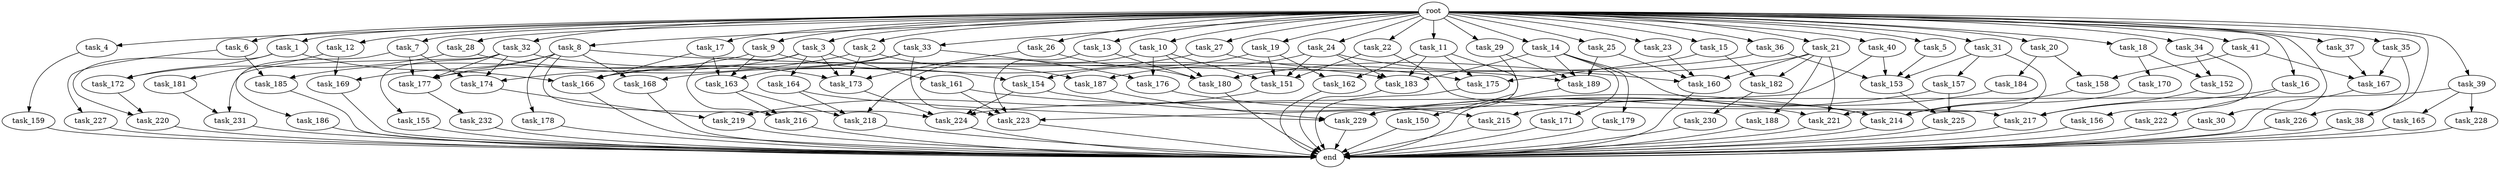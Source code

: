 digraph G {
  root [size="0.000000"];
  task_1 [size="10.240000"];
  task_2 [size="10.240000"];
  task_3 [size="10.240000"];
  task_4 [size="10.240000"];
  task_5 [size="10.240000"];
  task_6 [size="10.240000"];
  task_7 [size="10.240000"];
  task_8 [size="10.240000"];
  task_9 [size="10.240000"];
  task_10 [size="10.240000"];
  task_11 [size="10.240000"];
  task_12 [size="10.240000"];
  task_13 [size="10.240000"];
  task_14 [size="10.240000"];
  task_15 [size="10.240000"];
  task_16 [size="10.240000"];
  task_17 [size="10.240000"];
  task_18 [size="10.240000"];
  task_19 [size="10.240000"];
  task_20 [size="10.240000"];
  task_21 [size="10.240000"];
  task_22 [size="10.240000"];
  task_23 [size="10.240000"];
  task_24 [size="10.240000"];
  task_25 [size="10.240000"];
  task_26 [size="10.240000"];
  task_27 [size="10.240000"];
  task_28 [size="10.240000"];
  task_29 [size="10.240000"];
  task_30 [size="10.240000"];
  task_31 [size="10.240000"];
  task_32 [size="10.240000"];
  task_33 [size="10.240000"];
  task_34 [size="10.240000"];
  task_35 [size="10.240000"];
  task_36 [size="10.240000"];
  task_37 [size="10.240000"];
  task_38 [size="10.240000"];
  task_39 [size="10.240000"];
  task_40 [size="10.240000"];
  task_41 [size="10.240000"];
  task_150 [size="3092376453.120000"];
  task_151 [size="18983755448.320000"];
  task_152 [size="5239860101.120000"];
  task_153 [size="12111807774.719999"];
  task_154 [size="9706626088.960001"];
  task_155 [size="3092376453.120000"];
  task_156 [size="2147483648.000000"];
  task_157 [size="2147483648.000000"];
  task_158 [size="7301444403.200000"];
  task_159 [size="8589934592.000000"];
  task_160 [size="23450521436.160000"];
  task_161 [size="6957847019.520000"];
  task_162 [size="7301444403.200000"];
  task_163 [size="15204184227.840000"];
  task_164 [size="6957847019.520000"];
  task_165 [size="4209067950.080000"];
  task_166 [size="14946486190.080000"];
  task_167 [size="4209067950.080000"];
  task_168 [size="6871947673.600000"];
  task_169 [size="2748779069.440000"];
  task_170 [size="3092376453.120000"];
  task_171 [size="5497558138.880000"];
  task_172 [size="4294967296.000000"];
  task_173 [size="19155554140.160000"];
  task_174 [size="11424613007.360001"];
  task_175 [size="9964324126.719999"];
  task_176 [size="7301444403.200000"];
  task_177 [size="11338713661.440001"];
  task_178 [size="1374389534.720000"];
  task_179 [size="5497558138.880000"];
  task_180 [size="12455405158.400000"];
  task_181 [size="1374389534.720000"];
  task_182 [size="2147483648.000000"];
  task_183 [size="20272245637.119999"];
  task_184 [size="6957847019.520000"];
  task_185 [size="8332236554.240000"];
  task_186 [size="1374389534.720000"];
  task_187 [size="15547781611.520000"];
  task_188 [size="773094113.280000"];
  task_189 [size="17867063951.360001"];
  task_214 [size="13572096655.360001"];
  task_215 [size="3435973836.800000"];
  task_216 [size="9105330667.520000"];
  task_217 [size="4810363371.520000"];
  task_218 [size="7387343749.120000"];
  task_219 [size="14087492730.880001"];
  task_220 [size="2491081031.680000"];
  task_221 [size="3264175144.960000"];
  task_222 [size="343597383.680000"];
  task_223 [size="18296560680.959999"];
  task_224 [size="13314398617.600000"];
  task_225 [size="6356551598.080000"];
  task_226 [size="3092376453.120000"];
  task_227 [size="1374389534.720000"];
  task_228 [size="4209067950.080000"];
  task_229 [size="20444044328.959999"];
  task_230 [size="343597383.680000"];
  task_231 [size="3865470566.400000"];
  task_232 [size="1374389534.720000"];
  end [size="0.000000"];

  root -> task_1 [size="1.000000"];
  root -> task_2 [size="1.000000"];
  root -> task_3 [size="1.000000"];
  root -> task_4 [size="1.000000"];
  root -> task_5 [size="1.000000"];
  root -> task_6 [size="1.000000"];
  root -> task_7 [size="1.000000"];
  root -> task_8 [size="1.000000"];
  root -> task_9 [size="1.000000"];
  root -> task_10 [size="1.000000"];
  root -> task_11 [size="1.000000"];
  root -> task_12 [size="1.000000"];
  root -> task_13 [size="1.000000"];
  root -> task_14 [size="1.000000"];
  root -> task_15 [size="1.000000"];
  root -> task_16 [size="1.000000"];
  root -> task_17 [size="1.000000"];
  root -> task_18 [size="1.000000"];
  root -> task_19 [size="1.000000"];
  root -> task_20 [size="1.000000"];
  root -> task_21 [size="1.000000"];
  root -> task_22 [size="1.000000"];
  root -> task_23 [size="1.000000"];
  root -> task_24 [size="1.000000"];
  root -> task_25 [size="1.000000"];
  root -> task_26 [size="1.000000"];
  root -> task_27 [size="1.000000"];
  root -> task_28 [size="1.000000"];
  root -> task_29 [size="1.000000"];
  root -> task_30 [size="1.000000"];
  root -> task_31 [size="1.000000"];
  root -> task_32 [size="1.000000"];
  root -> task_33 [size="1.000000"];
  root -> task_34 [size="1.000000"];
  root -> task_35 [size="1.000000"];
  root -> task_36 [size="1.000000"];
  root -> task_37 [size="1.000000"];
  root -> task_38 [size="1.000000"];
  root -> task_39 [size="1.000000"];
  root -> task_40 [size="1.000000"];
  root -> task_41 [size="1.000000"];
  task_1 -> task_166 [size="209715200.000000"];
  task_1 -> task_172 [size="209715200.000000"];
  task_1 -> task_220 [size="209715200.000000"];
  task_2 -> task_173 [size="679477248.000000"];
  task_2 -> task_185 [size="679477248.000000"];
  task_2 -> task_187 [size="679477248.000000"];
  task_3 -> task_161 [size="679477248.000000"];
  task_3 -> task_164 [size="679477248.000000"];
  task_3 -> task_173 [size="679477248.000000"];
  task_3 -> task_174 [size="679477248.000000"];
  task_3 -> task_216 [size="679477248.000000"];
  task_4 -> task_159 [size="838860800.000000"];
  task_5 -> task_153 [size="134217728.000000"];
  task_6 -> task_185 [size="134217728.000000"];
  task_6 -> task_227 [size="134217728.000000"];
  task_7 -> task_174 [size="134217728.000000"];
  task_7 -> task_177 [size="134217728.000000"];
  task_7 -> task_186 [size="134217728.000000"];
  task_8 -> task_168 [size="134217728.000000"];
  task_8 -> task_169 [size="134217728.000000"];
  task_8 -> task_177 [size="134217728.000000"];
  task_8 -> task_178 [size="134217728.000000"];
  task_8 -> task_189 [size="134217728.000000"];
  task_8 -> task_224 [size="134217728.000000"];
  task_9 -> task_154 [size="536870912.000000"];
  task_9 -> task_163 [size="536870912.000000"];
  task_9 -> task_177 [size="536870912.000000"];
  task_10 -> task_151 [size="301989888.000000"];
  task_10 -> task_176 [size="301989888.000000"];
  task_10 -> task_180 [size="301989888.000000"];
  task_10 -> task_218 [size="301989888.000000"];
  task_11 -> task_150 [size="301989888.000000"];
  task_11 -> task_162 [size="301989888.000000"];
  task_11 -> task_175 [size="301989888.000000"];
  task_11 -> task_183 [size="301989888.000000"];
  task_12 -> task_169 [size="134217728.000000"];
  task_12 -> task_181 [size="134217728.000000"];
  task_13 -> task_180 [size="536870912.000000"];
  task_13 -> task_223 [size="536870912.000000"];
  task_14 -> task_171 [size="536870912.000000"];
  task_14 -> task_179 [size="536870912.000000"];
  task_14 -> task_183 [size="536870912.000000"];
  task_14 -> task_189 [size="536870912.000000"];
  task_14 -> task_214 [size="536870912.000000"];
  task_15 -> task_175 [size="134217728.000000"];
  task_15 -> task_182 [size="134217728.000000"];
  task_16 -> task_217 [size="33554432.000000"];
  task_16 -> task_222 [size="33554432.000000"];
  task_17 -> task_163 [size="536870912.000000"];
  task_17 -> task_166 [size="536870912.000000"];
  task_18 -> task_152 [size="301989888.000000"];
  task_18 -> task_170 [size="301989888.000000"];
  task_19 -> task_151 [size="411041792.000000"];
  task_19 -> task_154 [size="411041792.000000"];
  task_19 -> task_162 [size="411041792.000000"];
  task_20 -> task_158 [size="679477248.000000"];
  task_20 -> task_184 [size="679477248.000000"];
  task_21 -> task_160 [size="75497472.000000"];
  task_21 -> task_180 [size="75497472.000000"];
  task_21 -> task_182 [size="75497472.000000"];
  task_21 -> task_188 [size="75497472.000000"];
  task_21 -> task_221 [size="75497472.000000"];
  task_22 -> task_151 [size="301989888.000000"];
  task_22 -> task_217 [size="301989888.000000"];
  task_23 -> task_160 [size="838860800.000000"];
  task_24 -> task_151 [size="838860800.000000"];
  task_24 -> task_160 [size="838860800.000000"];
  task_24 -> task_183 [size="838860800.000000"];
  task_24 -> task_187 [size="838860800.000000"];
  task_25 -> task_160 [size="536870912.000000"];
  task_25 -> task_189 [size="536870912.000000"];
  task_26 -> task_173 [size="301989888.000000"];
  task_26 -> task_180 [size="301989888.000000"];
  task_27 -> task_168 [size="536870912.000000"];
  task_27 -> task_175 [size="536870912.000000"];
  task_28 -> task_172 [size="209715200.000000"];
  task_28 -> task_173 [size="209715200.000000"];
  task_29 -> task_189 [size="536870912.000000"];
  task_29 -> task_229 [size="536870912.000000"];
  task_30 -> end [size="1.000000"];
  task_31 -> task_153 [size="209715200.000000"];
  task_31 -> task_157 [size="209715200.000000"];
  task_31 -> task_221 [size="209715200.000000"];
  task_32 -> task_155 [size="301989888.000000"];
  task_32 -> task_174 [size="301989888.000000"];
  task_32 -> task_177 [size="301989888.000000"];
  task_32 -> task_183 [size="301989888.000000"];
  task_32 -> task_231 [size="301989888.000000"];
  task_33 -> task_163 [size="411041792.000000"];
  task_33 -> task_166 [size="411041792.000000"];
  task_33 -> task_176 [size="411041792.000000"];
  task_33 -> task_223 [size="411041792.000000"];
  task_34 -> task_152 [size="209715200.000000"];
  task_34 -> task_156 [size="209715200.000000"];
  task_35 -> task_167 [size="301989888.000000"];
  task_35 -> task_226 [size="301989888.000000"];
  task_36 -> task_153 [size="301989888.000000"];
  task_36 -> task_166 [size="301989888.000000"];
  task_37 -> task_167 [size="75497472.000000"];
  task_38 -> end [size="1.000000"];
  task_39 -> task_165 [size="411041792.000000"];
  task_39 -> task_224 [size="411041792.000000"];
  task_39 -> task_228 [size="411041792.000000"];
  task_40 -> task_153 [size="536870912.000000"];
  task_40 -> task_223 [size="536870912.000000"];
  task_41 -> task_158 [size="33554432.000000"];
  task_41 -> task_167 [size="33554432.000000"];
  task_150 -> end [size="1.000000"];
  task_151 -> task_219 [size="536870912.000000"];
  task_152 -> task_217 [size="134217728.000000"];
  task_153 -> task_225 [size="209715200.000000"];
  task_154 -> task_214 [size="75497472.000000"];
  task_154 -> task_224 [size="75497472.000000"];
  task_155 -> end [size="1.000000"];
  task_156 -> end [size="1.000000"];
  task_157 -> task_225 [size="411041792.000000"];
  task_157 -> task_229 [size="411041792.000000"];
  task_158 -> task_214 [size="33554432.000000"];
  task_159 -> end [size="1.000000"];
  task_160 -> end [size="1.000000"];
  task_161 -> task_215 [size="301989888.000000"];
  task_161 -> task_223 [size="301989888.000000"];
  task_162 -> end [size="1.000000"];
  task_163 -> task_216 [size="209715200.000000"];
  task_163 -> task_218 [size="209715200.000000"];
  task_164 -> task_218 [size="209715200.000000"];
  task_164 -> task_229 [size="209715200.000000"];
  task_165 -> end [size="1.000000"];
  task_166 -> end [size="1.000000"];
  task_167 -> end [size="1.000000"];
  task_168 -> end [size="1.000000"];
  task_169 -> end [size="1.000000"];
  task_170 -> task_214 [size="679477248.000000"];
  task_171 -> end [size="1.000000"];
  task_172 -> task_220 [size="33554432.000000"];
  task_173 -> task_224 [size="679477248.000000"];
  task_174 -> task_219 [size="838860800.000000"];
  task_175 -> end [size="1.000000"];
  task_176 -> task_221 [size="33554432.000000"];
  task_177 -> task_232 [size="134217728.000000"];
  task_178 -> end [size="1.000000"];
  task_179 -> end [size="1.000000"];
  task_180 -> end [size="1.000000"];
  task_181 -> task_231 [size="75497472.000000"];
  task_182 -> task_230 [size="33554432.000000"];
  task_183 -> end [size="1.000000"];
  task_184 -> task_215 [size="33554432.000000"];
  task_185 -> end [size="1.000000"];
  task_186 -> end [size="1.000000"];
  task_187 -> task_229 [size="838860800.000000"];
  task_188 -> end [size="1.000000"];
  task_189 -> end [size="1.000000"];
  task_214 -> end [size="1.000000"];
  task_215 -> end [size="1.000000"];
  task_216 -> end [size="1.000000"];
  task_217 -> end [size="1.000000"];
  task_218 -> end [size="1.000000"];
  task_219 -> end [size="1.000000"];
  task_220 -> end [size="1.000000"];
  task_221 -> end [size="1.000000"];
  task_222 -> end [size="1.000000"];
  task_223 -> end [size="1.000000"];
  task_224 -> end [size="1.000000"];
  task_225 -> end [size="1.000000"];
  task_226 -> end [size="1.000000"];
  task_227 -> end [size="1.000000"];
  task_228 -> end [size="1.000000"];
  task_229 -> end [size="1.000000"];
  task_230 -> end [size="1.000000"];
  task_231 -> end [size="1.000000"];
  task_232 -> end [size="1.000000"];
}
